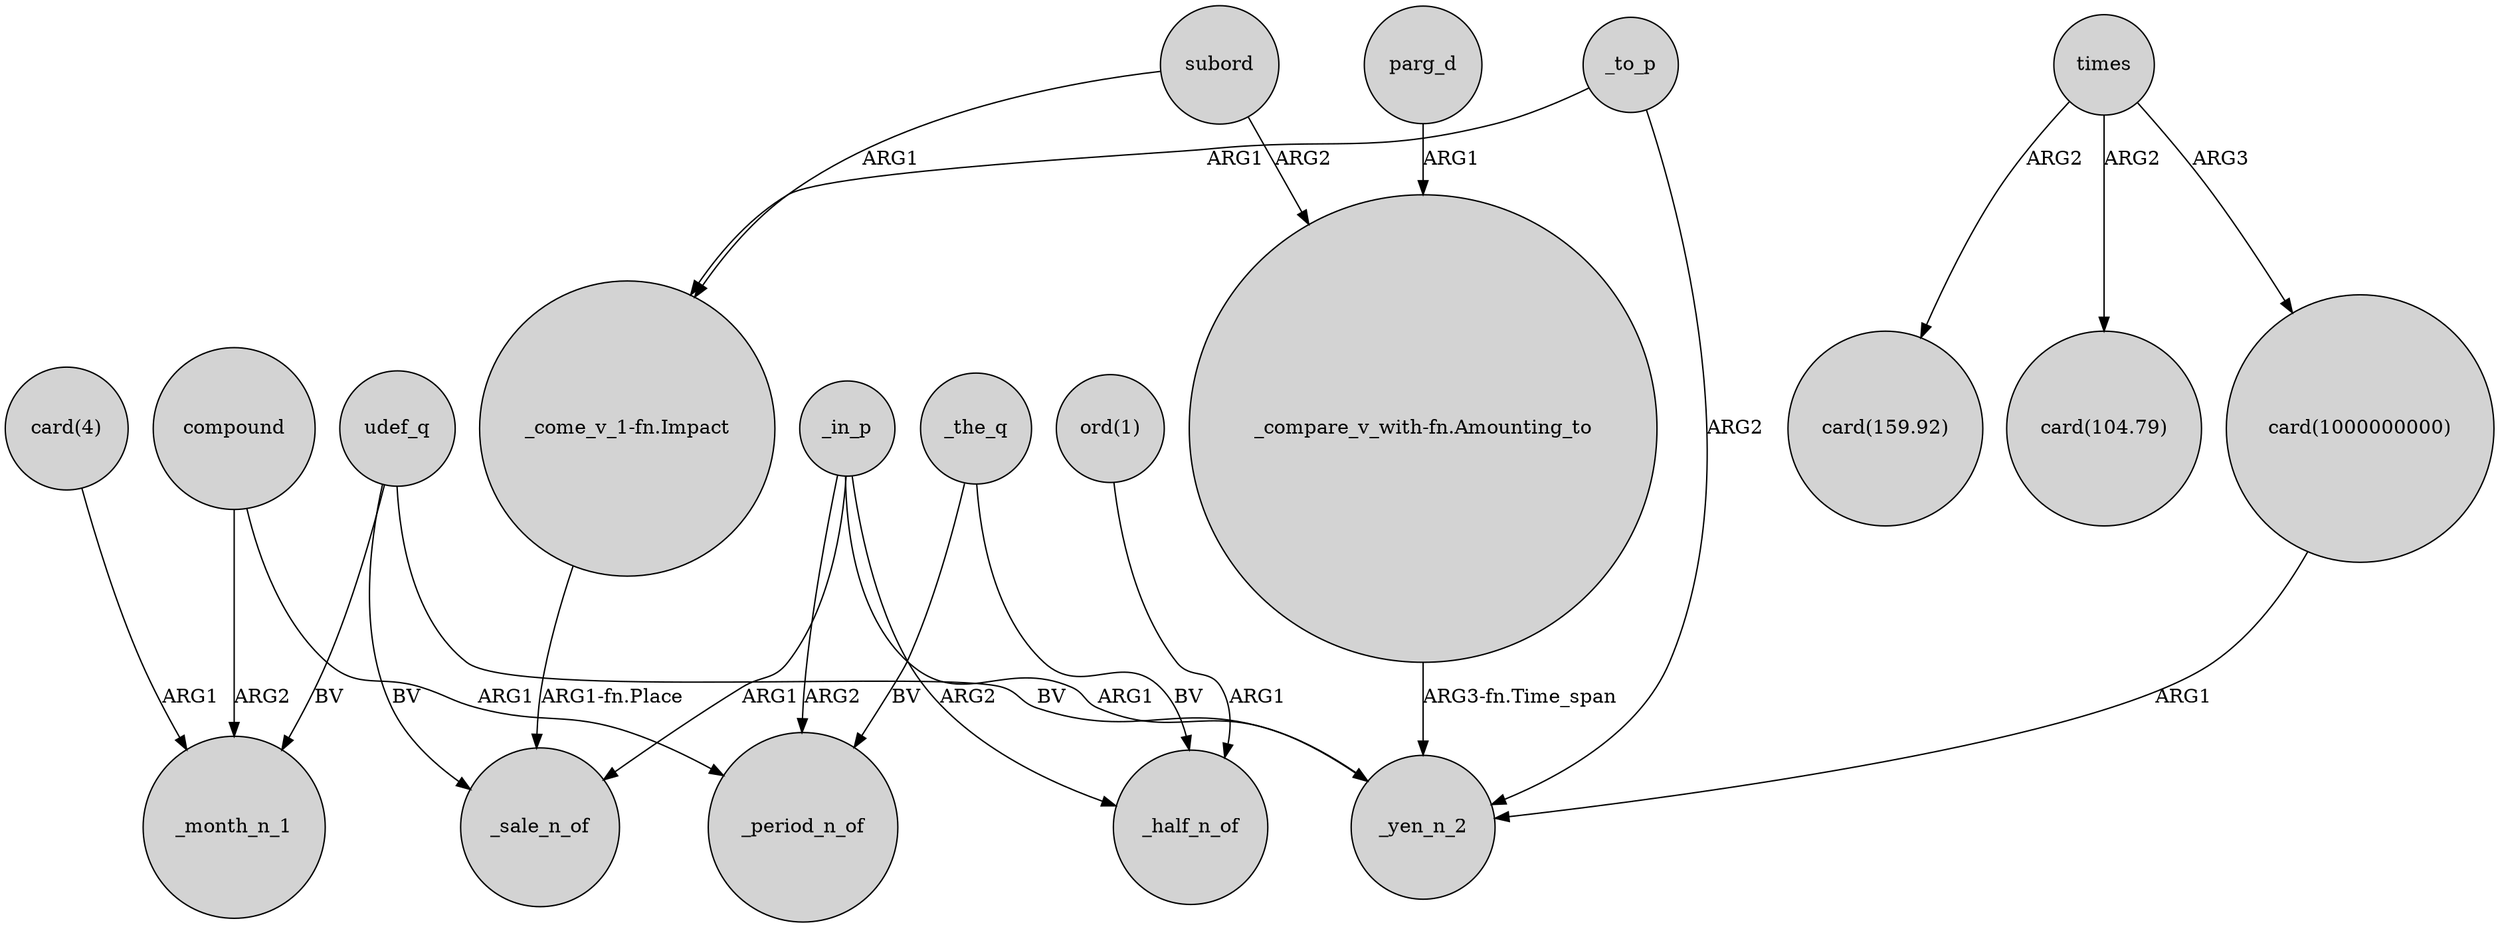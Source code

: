 digraph {
	node [shape=circle style=filled]
	udef_q -> _month_n_1 [label=BV]
	subord -> "_come_v_1-fn.Impact" [label=ARG1]
	"_compare_v_with-fn.Amounting_to" -> _yen_n_2 [label="ARG3-fn.Time_span"]
	_in_p -> _period_n_of [label=ARG2]
	"card(4)" -> _month_n_1 [label=ARG1]
	udef_q -> _sale_n_of [label=BV]
	_to_p -> _yen_n_2 [label=ARG2]
	times -> "card(1000000000)" [label=ARG3]
	_in_p -> _sale_n_of [label=ARG1]
	"_come_v_1-fn.Impact" -> _sale_n_of [label="ARG1-fn.Place"]
	"ord(1)" -> _half_n_of [label=ARG1]
	_in_p -> _yen_n_2 [label=ARG1]
	_to_p -> "_come_v_1-fn.Impact" [label=ARG1]
	_the_q -> _half_n_of [label=BV]
	times -> "card(104.79)" [label=ARG2]
	compound -> _period_n_of [label=ARG1]
	_in_p -> _half_n_of [label=ARG2]
	"card(1000000000)" -> _yen_n_2 [label=ARG1]
	times -> "card(159.92)" [label=ARG2]
	_the_q -> _period_n_of [label=BV]
	subord -> "_compare_v_with-fn.Amounting_to" [label=ARG2]
	parg_d -> "_compare_v_with-fn.Amounting_to" [label=ARG1]
	compound -> _month_n_1 [label=ARG2]
	udef_q -> _yen_n_2 [label=BV]
}
